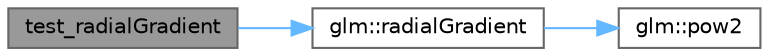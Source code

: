 digraph "test_radialGradient"
{
 // LATEX_PDF_SIZE
  bgcolor="transparent";
  edge [fontname=Helvetica,fontsize=10,labelfontname=Helvetica,labelfontsize=10];
  node [fontname=Helvetica,fontsize=10,shape=box,height=0.2,width=0.4];
  rankdir="LR";
  Node1 [id="Node000001",label="test_radialGradient",height=0.2,width=0.4,color="gray40", fillcolor="grey60", style="filled", fontcolor="black",tooltip=" "];
  Node1 -> Node2 [id="edge5_Node000001_Node000002",color="steelblue1",style="solid",tooltip=" "];
  Node2 [id="Node000002",label="glm::radialGradient",height=0.2,width=0.4,color="grey40", fillcolor="white", style="filled",URL="$group__gtx__gradient__paint.html#gaaecb1e93de4cbe0758b882812d4da294",tooltip=" "];
  Node2 -> Node3 [id="edge6_Node000002_Node000003",color="steelblue1",style="solid",tooltip=" "];
  Node3 [id="Node000003",label="glm::pow2",height=0.2,width=0.4,color="grey40", fillcolor="white", style="filled",URL="$namespaceglm.html#a21d473793b5c7308fa14176d24f6061f",tooltip=" "];
}
